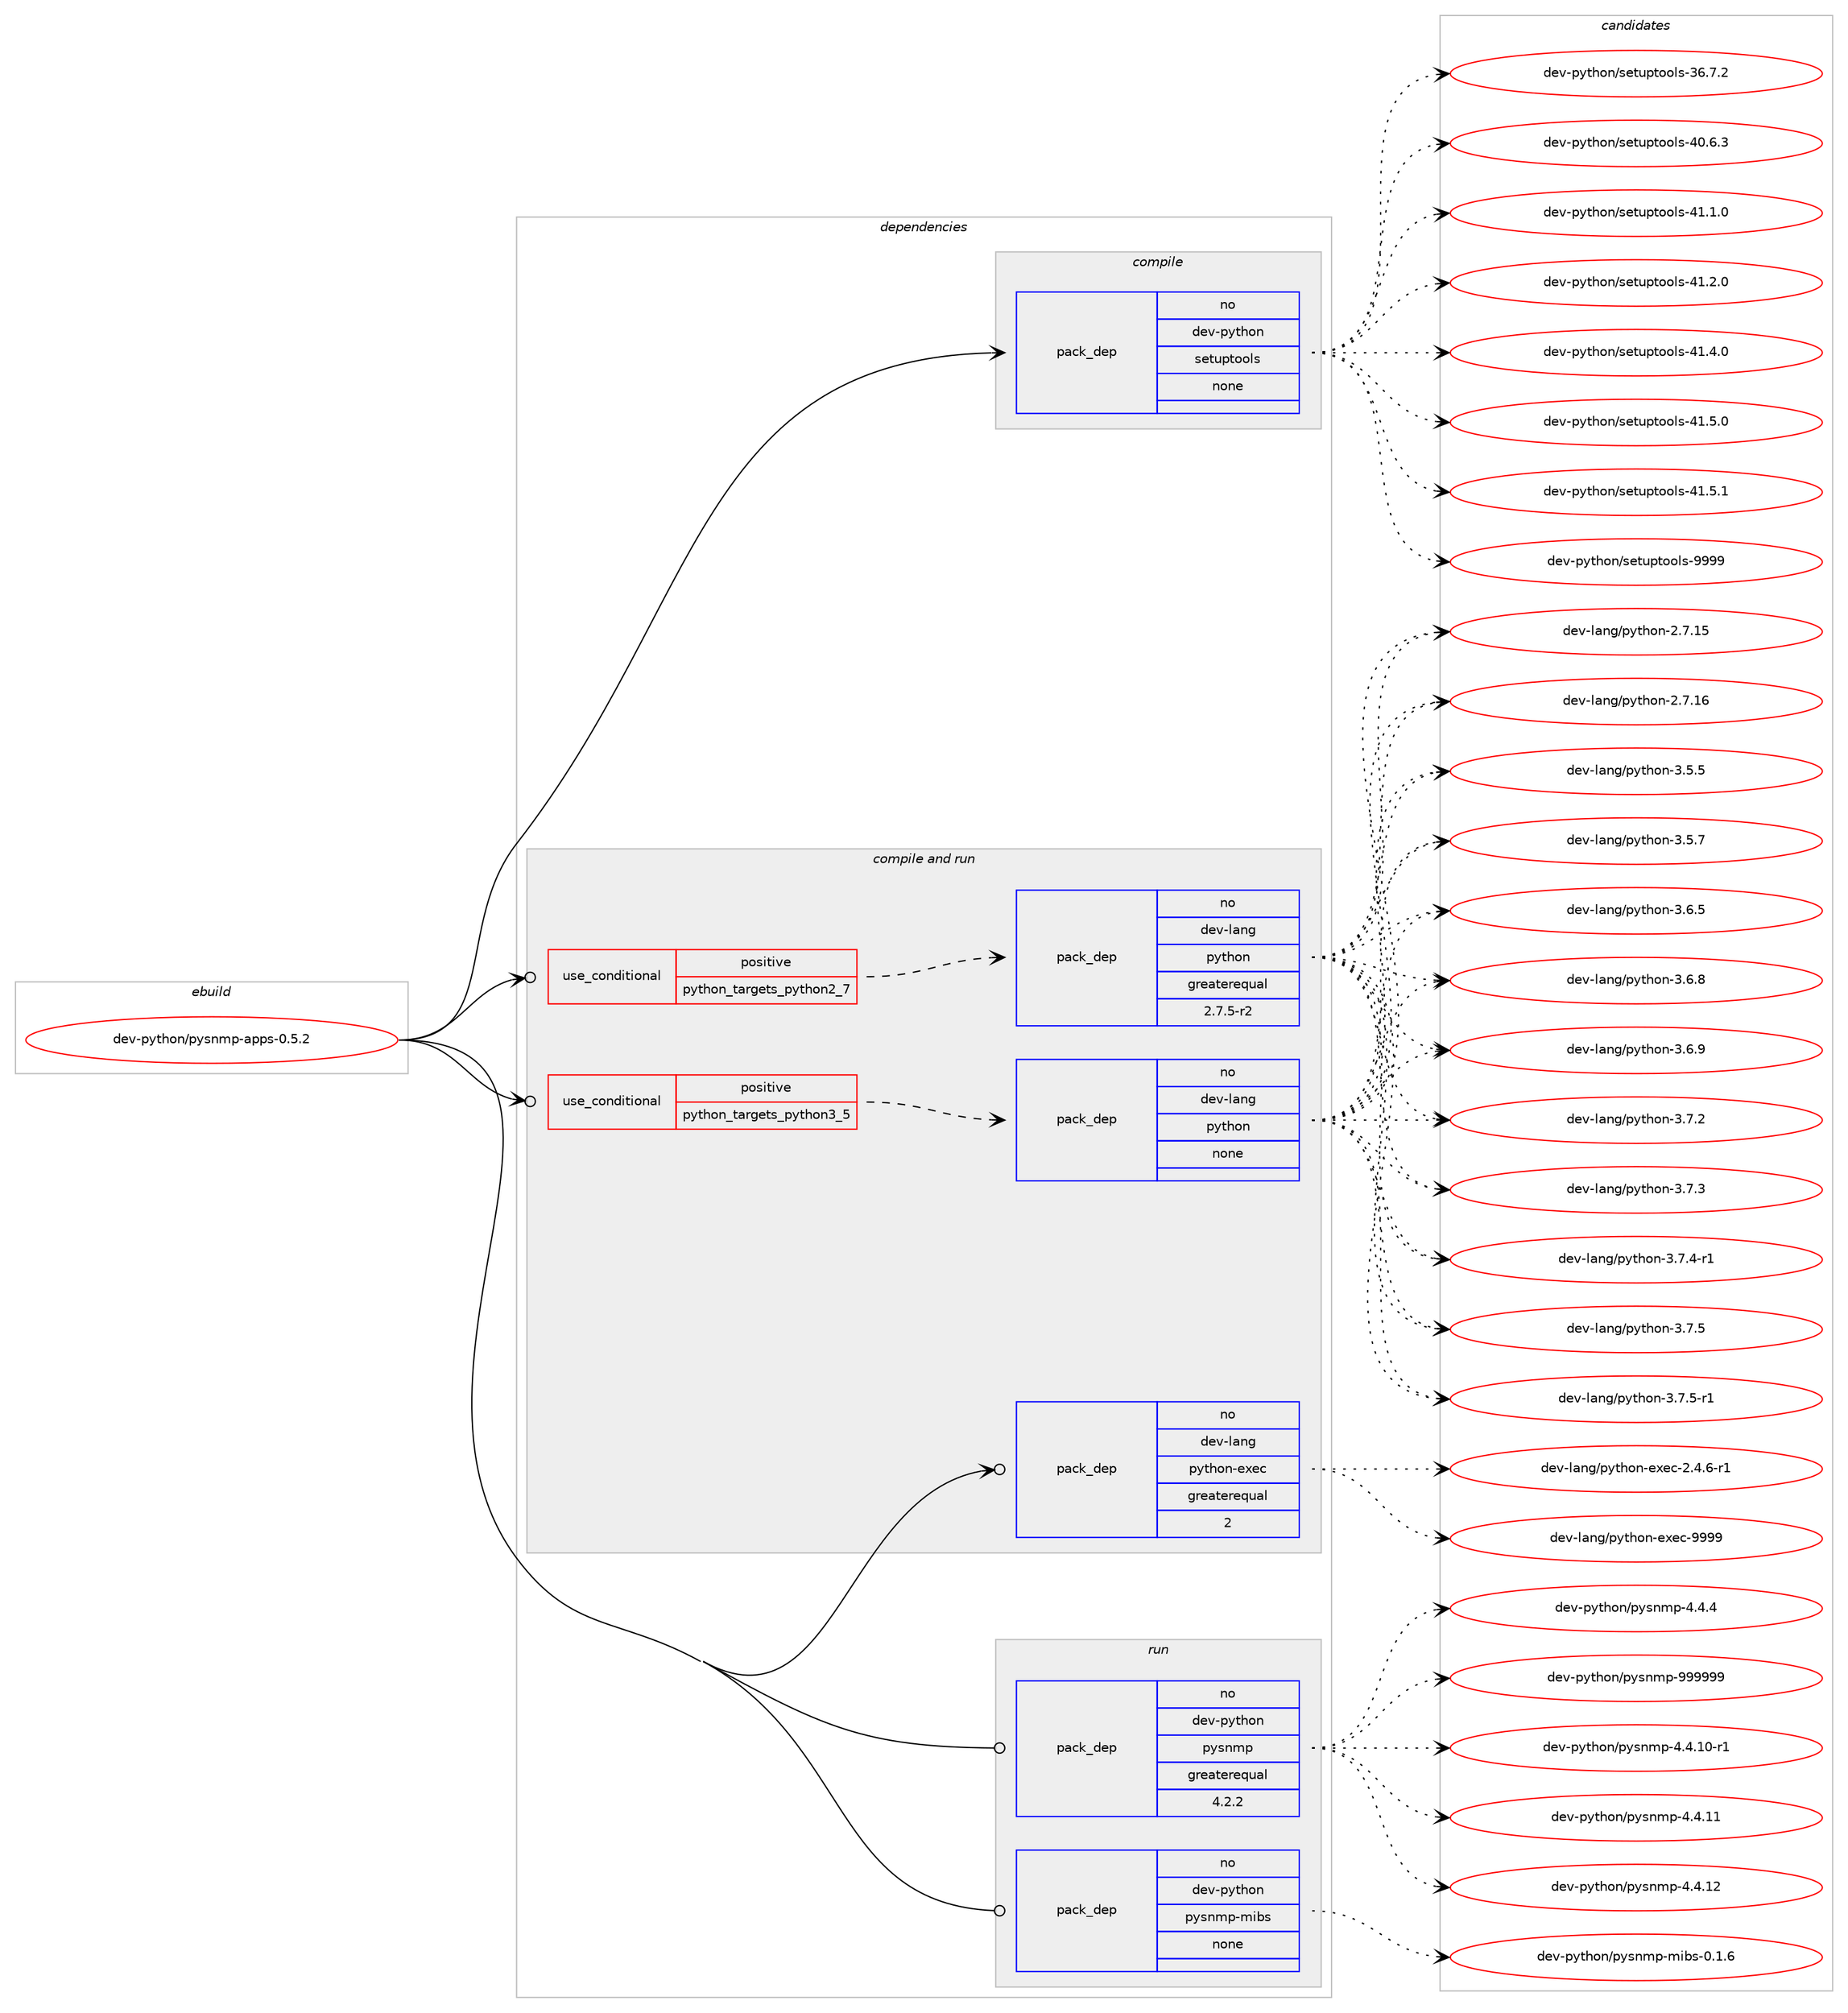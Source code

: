 digraph prolog {

# *************
# Graph options
# *************

newrank=true;
concentrate=true;
compound=true;
graph [rankdir=LR,fontname=Helvetica,fontsize=10,ranksep=1.5];#, ranksep=2.5, nodesep=0.2];
edge  [arrowhead=vee];
node  [fontname=Helvetica,fontsize=10];

# **********
# The ebuild
# **********

subgraph cluster_leftcol {
color=gray;
rank=same;
label=<<i>ebuild</i>>;
id [label="dev-python/pysnmp-apps-0.5.2", color=red, width=4, href="../dev-python/pysnmp-apps-0.5.2.svg"];
}

# ****************
# The dependencies
# ****************

subgraph cluster_midcol {
color=gray;
label=<<i>dependencies</i>>;
subgraph cluster_compile {
fillcolor="#eeeeee";
style=filled;
label=<<i>compile</i>>;
subgraph pack470105 {
dependency628797 [label=<<TABLE BORDER="0" CELLBORDER="1" CELLSPACING="0" CELLPADDING="4" WIDTH="220"><TR><TD ROWSPAN="6" CELLPADDING="30">pack_dep</TD></TR><TR><TD WIDTH="110">no</TD></TR><TR><TD>dev-python</TD></TR><TR><TD>setuptools</TD></TR><TR><TD>none</TD></TR><TR><TD></TD></TR></TABLE>>, shape=none, color=blue];
}
id:e -> dependency628797:w [weight=20,style="solid",arrowhead="vee"];
}
subgraph cluster_compileandrun {
fillcolor="#eeeeee";
style=filled;
label=<<i>compile and run</i>>;
subgraph cond146827 {
dependency628798 [label=<<TABLE BORDER="0" CELLBORDER="1" CELLSPACING="0" CELLPADDING="4"><TR><TD ROWSPAN="3" CELLPADDING="10">use_conditional</TD></TR><TR><TD>positive</TD></TR><TR><TD>python_targets_python2_7</TD></TR></TABLE>>, shape=none, color=red];
subgraph pack470106 {
dependency628799 [label=<<TABLE BORDER="0" CELLBORDER="1" CELLSPACING="0" CELLPADDING="4" WIDTH="220"><TR><TD ROWSPAN="6" CELLPADDING="30">pack_dep</TD></TR><TR><TD WIDTH="110">no</TD></TR><TR><TD>dev-lang</TD></TR><TR><TD>python</TD></TR><TR><TD>greaterequal</TD></TR><TR><TD>2.7.5-r2</TD></TR></TABLE>>, shape=none, color=blue];
}
dependency628798:e -> dependency628799:w [weight=20,style="dashed",arrowhead="vee"];
}
id:e -> dependency628798:w [weight=20,style="solid",arrowhead="odotvee"];
subgraph cond146828 {
dependency628800 [label=<<TABLE BORDER="0" CELLBORDER="1" CELLSPACING="0" CELLPADDING="4"><TR><TD ROWSPAN="3" CELLPADDING="10">use_conditional</TD></TR><TR><TD>positive</TD></TR><TR><TD>python_targets_python3_5</TD></TR></TABLE>>, shape=none, color=red];
subgraph pack470107 {
dependency628801 [label=<<TABLE BORDER="0" CELLBORDER="1" CELLSPACING="0" CELLPADDING="4" WIDTH="220"><TR><TD ROWSPAN="6" CELLPADDING="30">pack_dep</TD></TR><TR><TD WIDTH="110">no</TD></TR><TR><TD>dev-lang</TD></TR><TR><TD>python</TD></TR><TR><TD>none</TD></TR><TR><TD></TD></TR></TABLE>>, shape=none, color=blue];
}
dependency628800:e -> dependency628801:w [weight=20,style="dashed",arrowhead="vee"];
}
id:e -> dependency628800:w [weight=20,style="solid",arrowhead="odotvee"];
subgraph pack470108 {
dependency628802 [label=<<TABLE BORDER="0" CELLBORDER="1" CELLSPACING="0" CELLPADDING="4" WIDTH="220"><TR><TD ROWSPAN="6" CELLPADDING="30">pack_dep</TD></TR><TR><TD WIDTH="110">no</TD></TR><TR><TD>dev-lang</TD></TR><TR><TD>python-exec</TD></TR><TR><TD>greaterequal</TD></TR><TR><TD>2</TD></TR></TABLE>>, shape=none, color=blue];
}
id:e -> dependency628802:w [weight=20,style="solid",arrowhead="odotvee"];
}
subgraph cluster_run {
fillcolor="#eeeeee";
style=filled;
label=<<i>run</i>>;
subgraph pack470109 {
dependency628803 [label=<<TABLE BORDER="0" CELLBORDER="1" CELLSPACING="0" CELLPADDING="4" WIDTH="220"><TR><TD ROWSPAN="6" CELLPADDING="30">pack_dep</TD></TR><TR><TD WIDTH="110">no</TD></TR><TR><TD>dev-python</TD></TR><TR><TD>pysnmp</TD></TR><TR><TD>greaterequal</TD></TR><TR><TD>4.2.2</TD></TR></TABLE>>, shape=none, color=blue];
}
id:e -> dependency628803:w [weight=20,style="solid",arrowhead="odot"];
subgraph pack470110 {
dependency628804 [label=<<TABLE BORDER="0" CELLBORDER="1" CELLSPACING="0" CELLPADDING="4" WIDTH="220"><TR><TD ROWSPAN="6" CELLPADDING="30">pack_dep</TD></TR><TR><TD WIDTH="110">no</TD></TR><TR><TD>dev-python</TD></TR><TR><TD>pysnmp-mibs</TD></TR><TR><TD>none</TD></TR><TR><TD></TD></TR></TABLE>>, shape=none, color=blue];
}
id:e -> dependency628804:w [weight=20,style="solid",arrowhead="odot"];
}
}

# **************
# The candidates
# **************

subgraph cluster_choices {
rank=same;
color=gray;
label=<<i>candidates</i>>;

subgraph choice470105 {
color=black;
nodesep=1;
choice100101118451121211161041111104711510111611711211611111110811545515446554650 [label="dev-python/setuptools-36.7.2", color=red, width=4,href="../dev-python/setuptools-36.7.2.svg"];
choice100101118451121211161041111104711510111611711211611111110811545524846544651 [label="dev-python/setuptools-40.6.3", color=red, width=4,href="../dev-python/setuptools-40.6.3.svg"];
choice100101118451121211161041111104711510111611711211611111110811545524946494648 [label="dev-python/setuptools-41.1.0", color=red, width=4,href="../dev-python/setuptools-41.1.0.svg"];
choice100101118451121211161041111104711510111611711211611111110811545524946504648 [label="dev-python/setuptools-41.2.0", color=red, width=4,href="../dev-python/setuptools-41.2.0.svg"];
choice100101118451121211161041111104711510111611711211611111110811545524946524648 [label="dev-python/setuptools-41.4.0", color=red, width=4,href="../dev-python/setuptools-41.4.0.svg"];
choice100101118451121211161041111104711510111611711211611111110811545524946534648 [label="dev-python/setuptools-41.5.0", color=red, width=4,href="../dev-python/setuptools-41.5.0.svg"];
choice100101118451121211161041111104711510111611711211611111110811545524946534649 [label="dev-python/setuptools-41.5.1", color=red, width=4,href="../dev-python/setuptools-41.5.1.svg"];
choice10010111845112121116104111110471151011161171121161111111081154557575757 [label="dev-python/setuptools-9999", color=red, width=4,href="../dev-python/setuptools-9999.svg"];
dependency628797:e -> choice100101118451121211161041111104711510111611711211611111110811545515446554650:w [style=dotted,weight="100"];
dependency628797:e -> choice100101118451121211161041111104711510111611711211611111110811545524846544651:w [style=dotted,weight="100"];
dependency628797:e -> choice100101118451121211161041111104711510111611711211611111110811545524946494648:w [style=dotted,weight="100"];
dependency628797:e -> choice100101118451121211161041111104711510111611711211611111110811545524946504648:w [style=dotted,weight="100"];
dependency628797:e -> choice100101118451121211161041111104711510111611711211611111110811545524946524648:w [style=dotted,weight="100"];
dependency628797:e -> choice100101118451121211161041111104711510111611711211611111110811545524946534648:w [style=dotted,weight="100"];
dependency628797:e -> choice100101118451121211161041111104711510111611711211611111110811545524946534649:w [style=dotted,weight="100"];
dependency628797:e -> choice10010111845112121116104111110471151011161171121161111111081154557575757:w [style=dotted,weight="100"];
}
subgraph choice470106 {
color=black;
nodesep=1;
choice10010111845108971101034711212111610411111045504655464953 [label="dev-lang/python-2.7.15", color=red, width=4,href="../dev-lang/python-2.7.15.svg"];
choice10010111845108971101034711212111610411111045504655464954 [label="dev-lang/python-2.7.16", color=red, width=4,href="../dev-lang/python-2.7.16.svg"];
choice100101118451089711010347112121116104111110455146534653 [label="dev-lang/python-3.5.5", color=red, width=4,href="../dev-lang/python-3.5.5.svg"];
choice100101118451089711010347112121116104111110455146534655 [label="dev-lang/python-3.5.7", color=red, width=4,href="../dev-lang/python-3.5.7.svg"];
choice100101118451089711010347112121116104111110455146544653 [label="dev-lang/python-3.6.5", color=red, width=4,href="../dev-lang/python-3.6.5.svg"];
choice100101118451089711010347112121116104111110455146544656 [label="dev-lang/python-3.6.8", color=red, width=4,href="../dev-lang/python-3.6.8.svg"];
choice100101118451089711010347112121116104111110455146544657 [label="dev-lang/python-3.6.9", color=red, width=4,href="../dev-lang/python-3.6.9.svg"];
choice100101118451089711010347112121116104111110455146554650 [label="dev-lang/python-3.7.2", color=red, width=4,href="../dev-lang/python-3.7.2.svg"];
choice100101118451089711010347112121116104111110455146554651 [label="dev-lang/python-3.7.3", color=red, width=4,href="../dev-lang/python-3.7.3.svg"];
choice1001011184510897110103471121211161041111104551465546524511449 [label="dev-lang/python-3.7.4-r1", color=red, width=4,href="../dev-lang/python-3.7.4-r1.svg"];
choice100101118451089711010347112121116104111110455146554653 [label="dev-lang/python-3.7.5", color=red, width=4,href="../dev-lang/python-3.7.5.svg"];
choice1001011184510897110103471121211161041111104551465546534511449 [label="dev-lang/python-3.7.5-r1", color=red, width=4,href="../dev-lang/python-3.7.5-r1.svg"];
dependency628799:e -> choice10010111845108971101034711212111610411111045504655464953:w [style=dotted,weight="100"];
dependency628799:e -> choice10010111845108971101034711212111610411111045504655464954:w [style=dotted,weight="100"];
dependency628799:e -> choice100101118451089711010347112121116104111110455146534653:w [style=dotted,weight="100"];
dependency628799:e -> choice100101118451089711010347112121116104111110455146534655:w [style=dotted,weight="100"];
dependency628799:e -> choice100101118451089711010347112121116104111110455146544653:w [style=dotted,weight="100"];
dependency628799:e -> choice100101118451089711010347112121116104111110455146544656:w [style=dotted,weight="100"];
dependency628799:e -> choice100101118451089711010347112121116104111110455146544657:w [style=dotted,weight="100"];
dependency628799:e -> choice100101118451089711010347112121116104111110455146554650:w [style=dotted,weight="100"];
dependency628799:e -> choice100101118451089711010347112121116104111110455146554651:w [style=dotted,weight="100"];
dependency628799:e -> choice1001011184510897110103471121211161041111104551465546524511449:w [style=dotted,weight="100"];
dependency628799:e -> choice100101118451089711010347112121116104111110455146554653:w [style=dotted,weight="100"];
dependency628799:e -> choice1001011184510897110103471121211161041111104551465546534511449:w [style=dotted,weight="100"];
}
subgraph choice470107 {
color=black;
nodesep=1;
choice10010111845108971101034711212111610411111045504655464953 [label="dev-lang/python-2.7.15", color=red, width=4,href="../dev-lang/python-2.7.15.svg"];
choice10010111845108971101034711212111610411111045504655464954 [label="dev-lang/python-2.7.16", color=red, width=4,href="../dev-lang/python-2.7.16.svg"];
choice100101118451089711010347112121116104111110455146534653 [label="dev-lang/python-3.5.5", color=red, width=4,href="../dev-lang/python-3.5.5.svg"];
choice100101118451089711010347112121116104111110455146534655 [label="dev-lang/python-3.5.7", color=red, width=4,href="../dev-lang/python-3.5.7.svg"];
choice100101118451089711010347112121116104111110455146544653 [label="dev-lang/python-3.6.5", color=red, width=4,href="../dev-lang/python-3.6.5.svg"];
choice100101118451089711010347112121116104111110455146544656 [label="dev-lang/python-3.6.8", color=red, width=4,href="../dev-lang/python-3.6.8.svg"];
choice100101118451089711010347112121116104111110455146544657 [label="dev-lang/python-3.6.9", color=red, width=4,href="../dev-lang/python-3.6.9.svg"];
choice100101118451089711010347112121116104111110455146554650 [label="dev-lang/python-3.7.2", color=red, width=4,href="../dev-lang/python-3.7.2.svg"];
choice100101118451089711010347112121116104111110455146554651 [label="dev-lang/python-3.7.3", color=red, width=4,href="../dev-lang/python-3.7.3.svg"];
choice1001011184510897110103471121211161041111104551465546524511449 [label="dev-lang/python-3.7.4-r1", color=red, width=4,href="../dev-lang/python-3.7.4-r1.svg"];
choice100101118451089711010347112121116104111110455146554653 [label="dev-lang/python-3.7.5", color=red, width=4,href="../dev-lang/python-3.7.5.svg"];
choice1001011184510897110103471121211161041111104551465546534511449 [label="dev-lang/python-3.7.5-r1", color=red, width=4,href="../dev-lang/python-3.7.5-r1.svg"];
dependency628801:e -> choice10010111845108971101034711212111610411111045504655464953:w [style=dotted,weight="100"];
dependency628801:e -> choice10010111845108971101034711212111610411111045504655464954:w [style=dotted,weight="100"];
dependency628801:e -> choice100101118451089711010347112121116104111110455146534653:w [style=dotted,weight="100"];
dependency628801:e -> choice100101118451089711010347112121116104111110455146534655:w [style=dotted,weight="100"];
dependency628801:e -> choice100101118451089711010347112121116104111110455146544653:w [style=dotted,weight="100"];
dependency628801:e -> choice100101118451089711010347112121116104111110455146544656:w [style=dotted,weight="100"];
dependency628801:e -> choice100101118451089711010347112121116104111110455146544657:w [style=dotted,weight="100"];
dependency628801:e -> choice100101118451089711010347112121116104111110455146554650:w [style=dotted,weight="100"];
dependency628801:e -> choice100101118451089711010347112121116104111110455146554651:w [style=dotted,weight="100"];
dependency628801:e -> choice1001011184510897110103471121211161041111104551465546524511449:w [style=dotted,weight="100"];
dependency628801:e -> choice100101118451089711010347112121116104111110455146554653:w [style=dotted,weight="100"];
dependency628801:e -> choice1001011184510897110103471121211161041111104551465546534511449:w [style=dotted,weight="100"];
}
subgraph choice470108 {
color=black;
nodesep=1;
choice10010111845108971101034711212111610411111045101120101994550465246544511449 [label="dev-lang/python-exec-2.4.6-r1", color=red, width=4,href="../dev-lang/python-exec-2.4.6-r1.svg"];
choice10010111845108971101034711212111610411111045101120101994557575757 [label="dev-lang/python-exec-9999", color=red, width=4,href="../dev-lang/python-exec-9999.svg"];
dependency628802:e -> choice10010111845108971101034711212111610411111045101120101994550465246544511449:w [style=dotted,weight="100"];
dependency628802:e -> choice10010111845108971101034711212111610411111045101120101994557575757:w [style=dotted,weight="100"];
}
subgraph choice470109 {
color=black;
nodesep=1;
choice1001011184511212111610411111047112121115110109112455246524649484511449 [label="dev-python/pysnmp-4.4.10-r1", color=red, width=4,href="../dev-python/pysnmp-4.4.10-r1.svg"];
choice100101118451121211161041111104711212111511010911245524652464949 [label="dev-python/pysnmp-4.4.11", color=red, width=4,href="../dev-python/pysnmp-4.4.11.svg"];
choice100101118451121211161041111104711212111511010911245524652464950 [label="dev-python/pysnmp-4.4.12", color=red, width=4,href="../dev-python/pysnmp-4.4.12.svg"];
choice1001011184511212111610411111047112121115110109112455246524652 [label="dev-python/pysnmp-4.4.4", color=red, width=4,href="../dev-python/pysnmp-4.4.4.svg"];
choice100101118451121211161041111104711212111511010911245575757575757 [label="dev-python/pysnmp-999999", color=red, width=4,href="../dev-python/pysnmp-999999.svg"];
dependency628803:e -> choice1001011184511212111610411111047112121115110109112455246524649484511449:w [style=dotted,weight="100"];
dependency628803:e -> choice100101118451121211161041111104711212111511010911245524652464949:w [style=dotted,weight="100"];
dependency628803:e -> choice100101118451121211161041111104711212111511010911245524652464950:w [style=dotted,weight="100"];
dependency628803:e -> choice1001011184511212111610411111047112121115110109112455246524652:w [style=dotted,weight="100"];
dependency628803:e -> choice100101118451121211161041111104711212111511010911245575757575757:w [style=dotted,weight="100"];
}
subgraph choice470110 {
color=black;
nodesep=1;
choice10010111845112121116104111110471121211151101091124510910598115454846494654 [label="dev-python/pysnmp-mibs-0.1.6", color=red, width=4,href="../dev-python/pysnmp-mibs-0.1.6.svg"];
dependency628804:e -> choice10010111845112121116104111110471121211151101091124510910598115454846494654:w [style=dotted,weight="100"];
}
}

}
